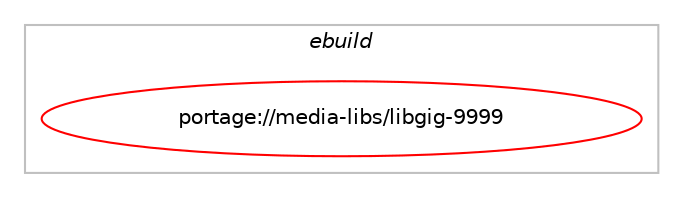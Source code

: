digraph prolog {

# *************
# Graph options
# *************

newrank=true;
concentrate=true;
compound=true;
graph [rankdir=LR,fontname=Helvetica,fontsize=10,ranksep=1.5];#, ranksep=2.5, nodesep=0.2];
edge  [arrowhead=vee];
node  [fontname=Helvetica,fontsize=10];

# **********
# The ebuild
# **********

subgraph cluster_leftcol {
color=gray;
rank=same;
label=<<i>ebuild</i>>;
id [label="portage://media-libs/libgig-9999", color=red, width=4, href="../media-libs/libgig-9999.svg"];
}

# ****************
# The dependencies
# ****************

subgraph cluster_midcol {
color=gray;
label=<<i>dependencies</i>>;
subgraph cluster_compile {
fillcolor="#eeeeee";
style=filled;
label=<<i>compile</i>>;
# *** BEGIN UNKNOWN DEPENDENCY TYPE (TODO) ***
# id -> package_dependency(portage://media-libs/libgig-9999,install,no,media-libs,audiofile,none,[,,],[],[])
# *** END UNKNOWN DEPENDENCY TYPE (TODO) ***

# *** BEGIN UNKNOWN DEPENDENCY TYPE (TODO) ***
# id -> package_dependency(portage://media-libs/libgig-9999,install,no,media-libs,libsndfile,none,[,,],[],[])
# *** END UNKNOWN DEPENDENCY TYPE (TODO) ***

}
subgraph cluster_compileandrun {
fillcolor="#eeeeee";
style=filled;
label=<<i>compile and run</i>>;
}
subgraph cluster_run {
fillcolor="#eeeeee";
style=filled;
label=<<i>run</i>>;
# *** BEGIN UNKNOWN DEPENDENCY TYPE (TODO) ***
# id -> package_dependency(portage://media-libs/libgig-9999,run,no,media-libs,audiofile,none,[,,],[],[])
# *** END UNKNOWN DEPENDENCY TYPE (TODO) ***

# *** BEGIN UNKNOWN DEPENDENCY TYPE (TODO) ***
# id -> package_dependency(portage://media-libs/libgig-9999,run,no,media-libs,libsndfile,none,[,,],[],[])
# *** END UNKNOWN DEPENDENCY TYPE (TODO) ***

}
}

# **************
# The candidates
# **************

subgraph cluster_choices {
rank=same;
color=gray;
label=<<i>candidates</i>>;

}

}
